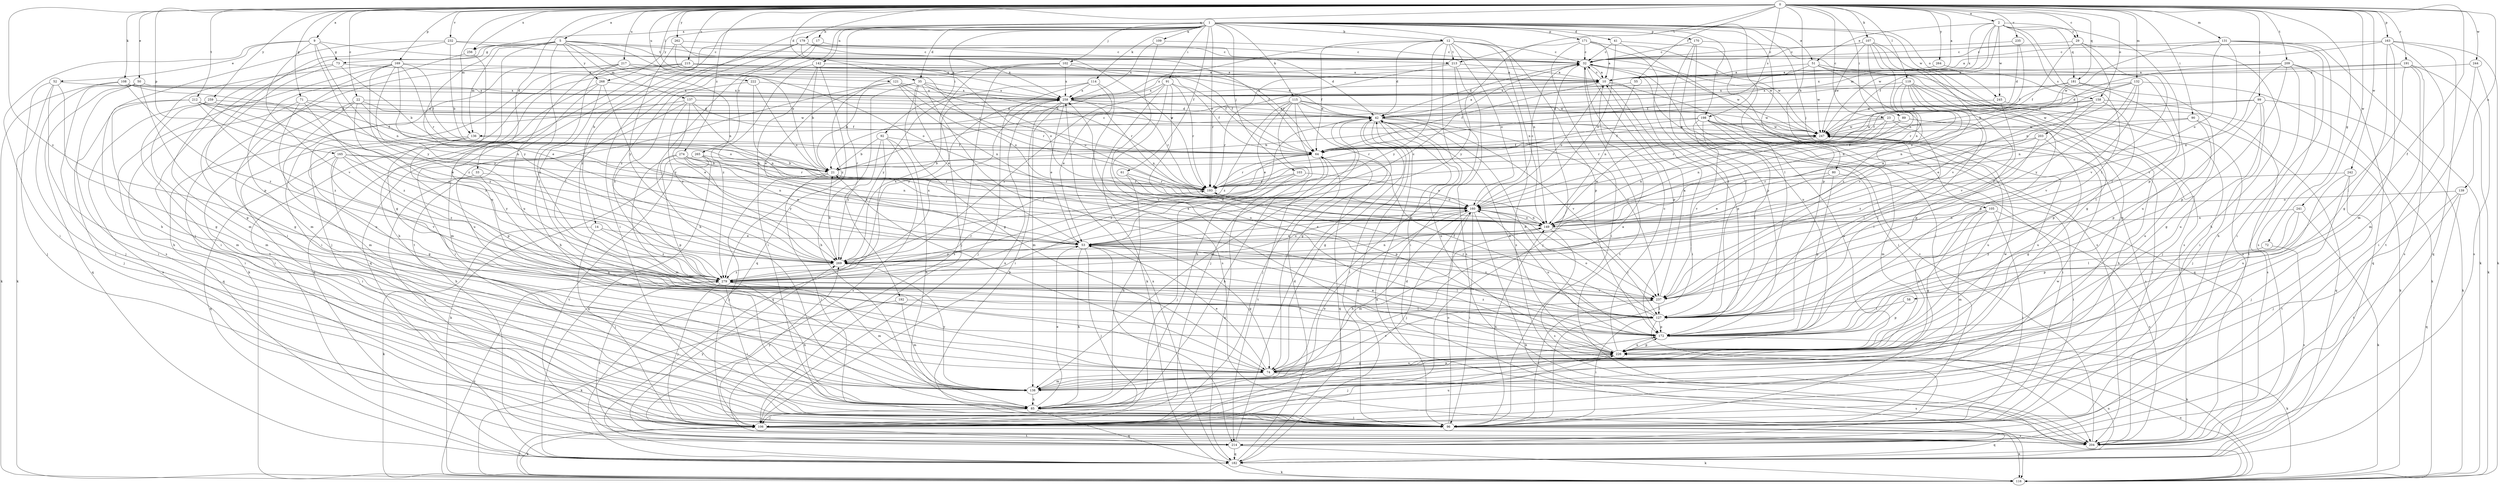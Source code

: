 strict digraph  {
0;
1;
2;
5;
9;
10;
12;
14;
17;
21;
22;
23;
29;
32;
33;
35;
41;
42;
50;
51;
52;
53;
55;
58;
61;
64;
71;
72;
73;
74;
80;
85;
89;
90;
91;
92;
96;
99;
102;
103;
105;
106;
107;
108;
109;
114;
115;
116;
119;
121;
127;
131;
132;
136;
137;
138;
139;
142;
149;
158;
160;
163;
165;
169;
170;
171;
172;
179;
181;
182;
191;
192;
193;
198;
203;
204;
209;
212;
213;
214;
215;
217;
222;
226;
232;
235;
237;
241;
242;
244;
245;
247;
256;
258;
259;
262;
264;
265;
268;
269;
274;
279;
0 -> 2  [label=a];
0 -> 5  [label=a];
0 -> 9  [label=a];
0 -> 10  [label=a];
0 -> 22  [label=c];
0 -> 23  [label=c];
0 -> 29  [label=c];
0 -> 33  [label=d];
0 -> 35  [label=d];
0 -> 50  [label=e];
0 -> 55  [label=f];
0 -> 58  [label=f];
0 -> 71  [label=g];
0 -> 72  [label=g];
0 -> 80  [label=h];
0 -> 89  [label=i];
0 -> 90  [label=i];
0 -> 99  [label=j];
0 -> 107  [label=k];
0 -> 108  [label=k];
0 -> 119  [label=l];
0 -> 121  [label=l];
0 -> 131  [label=m];
0 -> 132  [label=m];
0 -> 136  [label=m];
0 -> 139  [label=n];
0 -> 158  [label=o];
0 -> 163  [label=p];
0 -> 165  [label=p];
0 -> 169  [label=p];
0 -> 179  [label=q];
0 -> 181  [label=q];
0 -> 191  [label=r];
0 -> 198  [label=s];
0 -> 209  [label=t];
0 -> 212  [label=t];
0 -> 213  [label=t];
0 -> 215  [label=u];
0 -> 217  [label=u];
0 -> 222  [label=u];
0 -> 232  [label=v];
0 -> 235  [label=v];
0 -> 241  [label=w];
0 -> 242  [label=w];
0 -> 244  [label=w];
0 -> 256  [label=x];
0 -> 259  [label=y];
0 -> 262  [label=y];
0 -> 264  [label=y];
0 -> 274  [label=z];
0 -> 279  [label=z];
1 -> 12  [label=b];
1 -> 14  [label=b];
1 -> 17  [label=b];
1 -> 35  [label=d];
1 -> 41  [label=d];
1 -> 51  [label=e];
1 -> 61  [label=f];
1 -> 91  [label=i];
1 -> 92  [label=i];
1 -> 96  [label=i];
1 -> 102  [label=j];
1 -> 103  [label=j];
1 -> 105  [label=j];
1 -> 109  [label=k];
1 -> 114  [label=k];
1 -> 115  [label=k];
1 -> 127  [label=l];
1 -> 142  [label=n];
1 -> 149  [label=n];
1 -> 158  [label=o];
1 -> 170  [label=p];
1 -> 171  [label=p];
1 -> 172  [label=p];
1 -> 192  [label=r];
1 -> 193  [label=r];
1 -> 198  [label=s];
1 -> 245  [label=w];
1 -> 256  [label=x];
1 -> 265  [label=y];
1 -> 268  [label=y];
2 -> 29  [label=c];
2 -> 51  [label=e];
2 -> 64  [label=f];
2 -> 127  [label=l];
2 -> 136  [label=m];
2 -> 172  [label=p];
2 -> 181  [label=q];
2 -> 203  [label=s];
2 -> 245  [label=w];
2 -> 247  [label=w];
2 -> 258  [label=x];
5 -> 21  [label=b];
5 -> 32  [label=c];
5 -> 73  [label=g];
5 -> 106  [label=j];
5 -> 127  [label=l];
5 -> 136  [label=m];
5 -> 137  [label=m];
5 -> 149  [label=n];
5 -> 213  [label=t];
5 -> 226  [label=u];
5 -> 268  [label=y];
5 -> 269  [label=y];
9 -> 42  [label=d];
9 -> 52  [label=e];
9 -> 73  [label=g];
9 -> 96  [label=i];
9 -> 149  [label=n];
9 -> 237  [label=v];
9 -> 269  [label=y];
10 -> 32  [label=c];
10 -> 64  [label=f];
10 -> 96  [label=i];
10 -> 160  [label=o];
10 -> 172  [label=p];
10 -> 182  [label=q];
10 -> 258  [label=x];
12 -> 21  [label=b];
12 -> 32  [label=c];
12 -> 42  [label=d];
12 -> 64  [label=f];
12 -> 138  [label=m];
12 -> 149  [label=n];
12 -> 160  [label=o];
12 -> 172  [label=p];
12 -> 204  [label=s];
12 -> 213  [label=t];
12 -> 269  [label=y];
14 -> 53  [label=e];
14 -> 106  [label=j];
14 -> 116  [label=k];
14 -> 279  [label=z];
17 -> 32  [label=c];
17 -> 85  [label=h];
17 -> 279  [label=z];
21 -> 32  [label=c];
21 -> 96  [label=i];
21 -> 106  [label=j];
21 -> 193  [label=r];
22 -> 42  [label=d];
22 -> 96  [label=i];
22 -> 138  [label=m];
22 -> 160  [label=o];
22 -> 247  [label=w];
22 -> 279  [label=z];
23 -> 64  [label=f];
23 -> 96  [label=i];
23 -> 127  [label=l];
23 -> 149  [label=n];
23 -> 193  [label=r];
23 -> 247  [label=w];
29 -> 32  [label=c];
29 -> 64  [label=f];
29 -> 85  [label=h];
29 -> 149  [label=n];
29 -> 237  [label=v];
32 -> 10  [label=a];
32 -> 42  [label=d];
32 -> 96  [label=i];
32 -> 106  [label=j];
32 -> 172  [label=p];
32 -> 214  [label=t];
32 -> 247  [label=w];
33 -> 74  [label=g];
33 -> 106  [label=j];
33 -> 193  [label=r];
35 -> 21  [label=b];
35 -> 53  [label=e];
35 -> 74  [label=g];
35 -> 85  [label=h];
35 -> 127  [label=l];
35 -> 160  [label=o];
35 -> 193  [label=r];
35 -> 258  [label=x];
41 -> 32  [label=c];
41 -> 96  [label=i];
41 -> 160  [label=o];
41 -> 204  [label=s];
42 -> 10  [label=a];
42 -> 74  [label=g];
42 -> 96  [label=i];
42 -> 106  [label=j];
42 -> 116  [label=k];
42 -> 138  [label=m];
42 -> 226  [label=u];
42 -> 237  [label=v];
42 -> 247  [label=w];
50 -> 74  [label=g];
50 -> 96  [label=i];
50 -> 106  [label=j];
50 -> 182  [label=q];
50 -> 258  [label=x];
51 -> 10  [label=a];
51 -> 64  [label=f];
51 -> 96  [label=i];
51 -> 204  [label=s];
51 -> 237  [label=v];
51 -> 247  [label=w];
52 -> 74  [label=g];
52 -> 85  [label=h];
52 -> 106  [label=j];
52 -> 116  [label=k];
52 -> 258  [label=x];
53 -> 32  [label=c];
53 -> 74  [label=g];
53 -> 85  [label=h];
53 -> 106  [label=j];
53 -> 214  [label=t];
53 -> 237  [label=v];
53 -> 269  [label=y];
55 -> 149  [label=n];
55 -> 258  [label=x];
58 -> 127  [label=l];
58 -> 172  [label=p];
61 -> 85  [label=h];
61 -> 172  [label=p];
61 -> 193  [label=r];
64 -> 21  [label=b];
64 -> 85  [label=h];
64 -> 182  [label=q];
64 -> 193  [label=r];
64 -> 214  [label=t];
64 -> 279  [label=z];
71 -> 42  [label=d];
71 -> 64  [label=f];
71 -> 96  [label=i];
71 -> 226  [label=u];
71 -> 279  [label=z];
72 -> 204  [label=s];
72 -> 269  [label=y];
73 -> 10  [label=a];
73 -> 21  [label=b];
73 -> 74  [label=g];
73 -> 138  [label=m];
74 -> 10  [label=a];
74 -> 21  [label=b];
74 -> 53  [label=e];
74 -> 138  [label=m];
74 -> 204  [label=s];
74 -> 226  [label=u];
74 -> 237  [label=v];
74 -> 247  [label=w];
80 -> 53  [label=e];
80 -> 96  [label=i];
80 -> 172  [label=p];
80 -> 193  [label=r];
85 -> 53  [label=e];
85 -> 96  [label=i];
85 -> 106  [label=j];
85 -> 160  [label=o];
85 -> 182  [label=q];
89 -> 85  [label=h];
89 -> 127  [label=l];
89 -> 193  [label=r];
89 -> 247  [label=w];
90 -> 160  [label=o];
90 -> 182  [label=q];
90 -> 226  [label=u];
90 -> 247  [label=w];
91 -> 64  [label=f];
91 -> 116  [label=k];
91 -> 193  [label=r];
91 -> 226  [label=u];
91 -> 237  [label=v];
91 -> 258  [label=x];
91 -> 279  [label=z];
92 -> 21  [label=b];
92 -> 64  [label=f];
92 -> 85  [label=h];
92 -> 182  [label=q];
92 -> 204  [label=s];
92 -> 269  [label=y];
96 -> 116  [label=k];
96 -> 149  [label=n];
96 -> 160  [label=o];
96 -> 182  [label=q];
99 -> 42  [label=d];
99 -> 106  [label=j];
99 -> 116  [label=k];
99 -> 172  [label=p];
99 -> 226  [label=u];
99 -> 247  [label=w];
102 -> 10  [label=a];
102 -> 64  [label=f];
102 -> 106  [label=j];
102 -> 204  [label=s];
102 -> 258  [label=x];
102 -> 279  [label=z];
103 -> 106  [label=j];
103 -> 160  [label=o];
103 -> 182  [label=q];
103 -> 193  [label=r];
105 -> 74  [label=g];
105 -> 96  [label=i];
105 -> 138  [label=m];
105 -> 149  [label=n];
105 -> 204  [label=s];
105 -> 226  [label=u];
106 -> 116  [label=k];
106 -> 204  [label=s];
106 -> 214  [label=t];
106 -> 226  [label=u];
106 -> 247  [label=w];
106 -> 258  [label=x];
106 -> 269  [label=y];
107 -> 32  [label=c];
107 -> 74  [label=g];
107 -> 138  [label=m];
107 -> 149  [label=n];
107 -> 160  [label=o];
107 -> 237  [label=v];
107 -> 247  [label=w];
108 -> 96  [label=i];
108 -> 116  [label=k];
108 -> 149  [label=n];
108 -> 247  [label=w];
108 -> 258  [label=x];
108 -> 279  [label=z];
109 -> 32  [label=c];
109 -> 226  [label=u];
109 -> 258  [label=x];
114 -> 53  [label=e];
114 -> 106  [label=j];
114 -> 204  [label=s];
114 -> 258  [label=x];
114 -> 269  [label=y];
115 -> 42  [label=d];
115 -> 53  [label=e];
115 -> 74  [label=g];
115 -> 85  [label=h];
115 -> 106  [label=j];
115 -> 193  [label=r];
115 -> 237  [label=v];
115 -> 247  [label=w];
115 -> 279  [label=z];
116 -> 106  [label=j];
116 -> 226  [label=u];
116 -> 279  [label=z];
119 -> 53  [label=e];
119 -> 106  [label=j];
119 -> 149  [label=n];
119 -> 172  [label=p];
119 -> 193  [label=r];
119 -> 237  [label=v];
119 -> 258  [label=x];
119 -> 279  [label=z];
121 -> 53  [label=e];
121 -> 96  [label=i];
121 -> 149  [label=n];
121 -> 160  [label=o];
121 -> 193  [label=r];
121 -> 258  [label=x];
127 -> 64  [label=f];
127 -> 96  [label=i];
127 -> 116  [label=k];
127 -> 160  [label=o];
127 -> 172  [label=p];
127 -> 193  [label=r];
127 -> 258  [label=x];
127 -> 279  [label=z];
131 -> 32  [label=c];
131 -> 96  [label=i];
131 -> 116  [label=k];
131 -> 160  [label=o];
131 -> 204  [label=s];
131 -> 237  [label=v];
131 -> 247  [label=w];
132 -> 42  [label=d];
132 -> 116  [label=k];
132 -> 149  [label=n];
132 -> 160  [label=o];
132 -> 237  [label=v];
132 -> 258  [label=x];
132 -> 269  [label=y];
136 -> 64  [label=f];
136 -> 74  [label=g];
136 -> 96  [label=i];
136 -> 172  [label=p];
137 -> 42  [label=d];
137 -> 53  [label=e];
137 -> 64  [label=f];
137 -> 149  [label=n];
137 -> 182  [label=q];
137 -> 226  [label=u];
137 -> 269  [label=y];
138 -> 85  [label=h];
138 -> 172  [label=p];
138 -> 269  [label=y];
139 -> 106  [label=j];
139 -> 160  [label=o];
139 -> 182  [label=q];
139 -> 214  [label=t];
142 -> 10  [label=a];
142 -> 21  [label=b];
142 -> 96  [label=i];
142 -> 182  [label=q];
142 -> 279  [label=z];
149 -> 53  [label=e];
149 -> 127  [label=l];
149 -> 138  [label=m];
149 -> 160  [label=o];
149 -> 204  [label=s];
149 -> 247  [label=w];
158 -> 42  [label=d];
158 -> 53  [label=e];
158 -> 64  [label=f];
158 -> 116  [label=k];
158 -> 172  [label=p];
158 -> 269  [label=y];
160 -> 32  [label=c];
160 -> 53  [label=e];
160 -> 85  [label=h];
160 -> 96  [label=i];
160 -> 106  [label=j];
160 -> 116  [label=k];
160 -> 149  [label=n];
163 -> 10  [label=a];
163 -> 32  [label=c];
163 -> 74  [label=g];
163 -> 116  [label=k];
163 -> 138  [label=m];
163 -> 182  [label=q];
163 -> 214  [label=t];
165 -> 21  [label=b];
165 -> 85  [label=h];
165 -> 149  [label=n];
165 -> 182  [label=q];
165 -> 237  [label=v];
165 -> 269  [label=y];
165 -> 279  [label=z];
169 -> 10  [label=a];
169 -> 53  [label=e];
169 -> 64  [label=f];
169 -> 96  [label=i];
169 -> 138  [label=m];
169 -> 193  [label=r];
169 -> 204  [label=s];
169 -> 269  [label=y];
169 -> 279  [label=z];
170 -> 32  [label=c];
170 -> 127  [label=l];
170 -> 172  [label=p];
170 -> 204  [label=s];
170 -> 226  [label=u];
171 -> 10  [label=a];
171 -> 32  [label=c];
171 -> 96  [label=i];
171 -> 127  [label=l];
171 -> 247  [label=w];
171 -> 269  [label=y];
172 -> 42  [label=d];
172 -> 53  [label=e];
172 -> 116  [label=k];
172 -> 160  [label=o];
172 -> 226  [label=u];
179 -> 32  [label=c];
179 -> 127  [label=l];
179 -> 193  [label=r];
179 -> 214  [label=t];
179 -> 247  [label=w];
179 -> 258  [label=x];
179 -> 279  [label=z];
181 -> 74  [label=g];
181 -> 127  [label=l];
181 -> 149  [label=n];
181 -> 247  [label=w];
181 -> 258  [label=x];
182 -> 42  [label=d];
182 -> 64  [label=f];
182 -> 116  [label=k];
182 -> 226  [label=u];
182 -> 258  [label=x];
191 -> 10  [label=a];
191 -> 116  [label=k];
191 -> 127  [label=l];
191 -> 138  [label=m];
191 -> 204  [label=s];
191 -> 258  [label=x];
192 -> 116  [label=k];
192 -> 127  [label=l];
192 -> 138  [label=m];
193 -> 160  [label=o];
198 -> 21  [label=b];
198 -> 96  [label=i];
198 -> 127  [label=l];
198 -> 138  [label=m];
198 -> 193  [label=r];
198 -> 204  [label=s];
198 -> 226  [label=u];
198 -> 237  [label=v];
198 -> 247  [label=w];
203 -> 64  [label=f];
203 -> 127  [label=l];
203 -> 226  [label=u];
203 -> 279  [label=z];
204 -> 32  [label=c];
204 -> 42  [label=d];
204 -> 269  [label=y];
209 -> 10  [label=a];
209 -> 21  [label=b];
209 -> 85  [label=h];
209 -> 149  [label=n];
209 -> 172  [label=p];
209 -> 182  [label=q];
209 -> 214  [label=t];
212 -> 42  [label=d];
212 -> 53  [label=e];
212 -> 106  [label=j];
212 -> 138  [label=m];
212 -> 247  [label=w];
212 -> 269  [label=y];
212 -> 279  [label=z];
213 -> 10  [label=a];
213 -> 96  [label=i];
213 -> 193  [label=r];
213 -> 204  [label=s];
213 -> 258  [label=x];
214 -> 42  [label=d];
214 -> 116  [label=k];
214 -> 182  [label=q];
215 -> 10  [label=a];
215 -> 42  [label=d];
215 -> 64  [label=f];
215 -> 85  [label=h];
215 -> 106  [label=j];
215 -> 160  [label=o];
215 -> 182  [label=q];
215 -> 214  [label=t];
217 -> 10  [label=a];
217 -> 64  [label=f];
217 -> 96  [label=i];
217 -> 116  [label=k];
217 -> 160  [label=o];
217 -> 226  [label=u];
217 -> 279  [label=z];
222 -> 149  [label=n];
222 -> 160  [label=o];
222 -> 258  [label=x];
222 -> 279  [label=z];
226 -> 32  [label=c];
226 -> 42  [label=d];
226 -> 74  [label=g];
226 -> 106  [label=j];
226 -> 172  [label=p];
232 -> 21  [label=b];
232 -> 32  [label=c];
232 -> 85  [label=h];
232 -> 172  [label=p];
232 -> 258  [label=x];
235 -> 32  [label=c];
235 -> 42  [label=d];
235 -> 64  [label=f];
237 -> 10  [label=a];
237 -> 96  [label=i];
237 -> 127  [label=l];
241 -> 116  [label=k];
241 -> 127  [label=l];
241 -> 149  [label=n];
241 -> 172  [label=p];
242 -> 106  [label=j];
242 -> 193  [label=r];
242 -> 214  [label=t];
242 -> 226  [label=u];
244 -> 10  [label=a];
244 -> 96  [label=i];
244 -> 204  [label=s];
245 -> 42  [label=d];
245 -> 172  [label=p];
245 -> 204  [label=s];
247 -> 64  [label=f];
247 -> 74  [label=g];
247 -> 149  [label=n];
247 -> 226  [label=u];
256 -> 74  [label=g];
256 -> 96  [label=i];
258 -> 42  [label=d];
258 -> 53  [label=e];
258 -> 96  [label=i];
258 -> 138  [label=m];
258 -> 149  [label=n];
258 -> 193  [label=r];
258 -> 269  [label=y];
259 -> 42  [label=d];
259 -> 138  [label=m];
259 -> 204  [label=s];
259 -> 269  [label=y];
262 -> 32  [label=c];
262 -> 64  [label=f];
262 -> 193  [label=r];
262 -> 269  [label=y];
264 -> 10  [label=a];
264 -> 226  [label=u];
265 -> 21  [label=b];
265 -> 53  [label=e];
265 -> 116  [label=k];
265 -> 182  [label=q];
265 -> 214  [label=t];
268 -> 85  [label=h];
268 -> 138  [label=m];
268 -> 182  [label=q];
268 -> 258  [label=x];
268 -> 269  [label=y];
269 -> 21  [label=b];
269 -> 127  [label=l];
269 -> 149  [label=n];
269 -> 160  [label=o];
269 -> 258  [label=x];
269 -> 279  [label=z];
274 -> 21  [label=b];
274 -> 53  [label=e];
274 -> 138  [label=m];
274 -> 149  [label=n];
274 -> 172  [label=p];
274 -> 193  [label=r];
274 -> 269  [label=y];
279 -> 42  [label=d];
279 -> 85  [label=h];
279 -> 96  [label=i];
279 -> 106  [label=j];
279 -> 138  [label=m];
279 -> 193  [label=r];
279 -> 214  [label=t];
279 -> 237  [label=v];
279 -> 258  [label=x];
}
